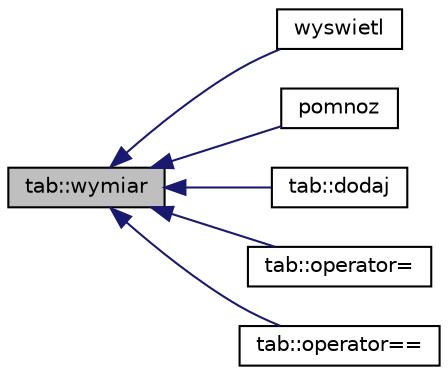 digraph G
{
  edge [fontname="Helvetica",fontsize="10",labelfontname="Helvetica",labelfontsize="10"];
  node [fontname="Helvetica",fontsize="10",shape=record];
  rankdir="LR";
  Node1 [label="tab::wymiar",height=0.2,width=0.4,color="black", fillcolor="grey75", style="filled" fontcolor="black"];
  Node1 -> Node2 [dir="back",color="midnightblue",fontsize="10",style="solid",fontname="Helvetica"];
  Node2 [label="wyswietl",height=0.2,width=0.4,color="black", fillcolor="white", style="filled",URL="$pomiary_8cpp.html#a84d0295bc97cad9a4f456b25ade31197",tooltip="Definicja funkcji wyświetlającej tablicę."];
  Node1 -> Node3 [dir="back",color="midnightblue",fontsize="10",style="solid",fontname="Helvetica"];
  Node3 [label="pomnoz",height=0.2,width=0.4,color="black", fillcolor="white", style="filled",URL="$pomiary_8cpp.html#a7eab400b30e2aa2000a05254aba04f0f",tooltip="Definicja funkcji mnożącej tablicę przez 2."];
  Node1 -> Node4 [dir="back",color="midnightblue",fontsize="10",style="solid",fontname="Helvetica"];
  Node4 [label="tab::dodaj",height=0.2,width=0.4,color="black", fillcolor="white", style="filled",URL="$classtab.html#a39edfcc37ce6fc7d6bd27f0555c2d50b",tooltip="Definicja funkcji dodajacej elementy."];
  Node1 -> Node5 [dir="back",color="midnightblue",fontsize="10",style="solid",fontname="Helvetica"];
  Node5 [label="tab::operator=",height=0.2,width=0.4,color="black", fillcolor="white", style="filled",URL="$classtab.html#af4207a08771650dd947de83cb57bcf27",tooltip="Operator przypisania."];
  Node1 -> Node6 [dir="back",color="midnightblue",fontsize="10",style="solid",fontname="Helvetica"];
  Node6 [label="tab::operator==",height=0.2,width=0.4,color="black", fillcolor="white", style="filled",URL="$classtab.html#a2729682ece1734772085a32ab2a992e5",tooltip="Operator porównania."];
}
